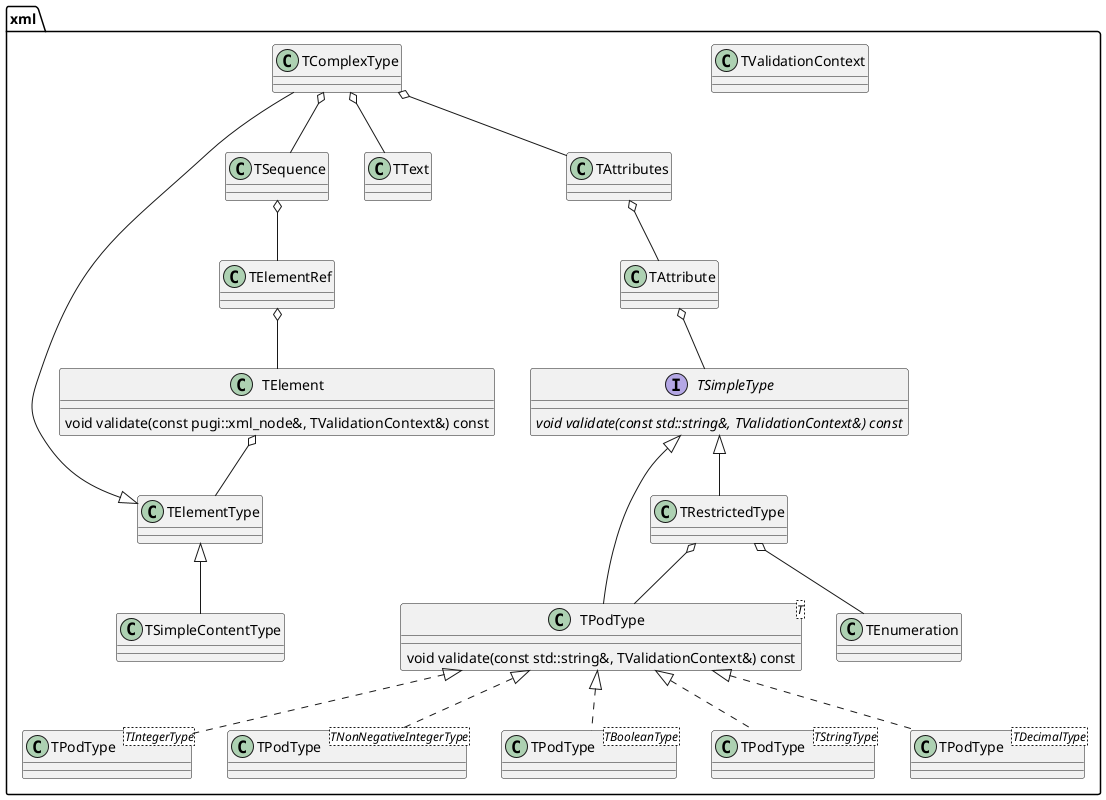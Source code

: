 @startuml Schema Validator

namespace xml {

class TValidationContext


interface TSimpleType {
  {abstract} void validate(const std::string&, TValidationContext&) const
}


class TPodType<T> {
  void validate(const std::string&, TValidationContext&) const
}

class "TPodType<TIntegerType>" as ATIntegerType
class "TPodType<TNonNegativeIntegerType>" as ATNonNegativeIntegerType
class "TPodType<TBooleanType>" as ATBooleanType
class "TPodType<TStringType>" as ATStringType
class "TPodType<TDecimalType>" as ATDecimalType

TSimpleType <|-- TPodType
TPodType <|.. ATIntegerType
TPodType <|.. ATNonNegativeIntegerType
TPodType <|.. ATBooleanType
TPodType <|.. ATStringType
TPodType <|.. ATDecimalType

class TElementType
class TComplexType
class TSimpleContentType

TElementType <|-- TComplexType
TElementType <|-- TSimpleContentType

class TAttribute
class TSequence
class TText
class TAttributes

TComplexType o-- TSequence
TComplexType o-- TAttributes
TComplexType o-- TText

TAttribute o-- TSimpleType
TAttributes o-- TAttribute

class TElement {
  void validate(const pugi::xml_node&, TValidationContext&) const
}

TElement o-- TElementType

class TElementRef

TElementRef o-- TElement

TSequence o-- TElementRef

class TRestrictedType

TRestrictedType o-- TPodType
TSimpleType <|-- TRestrictedType

class TEnumeration

TRestrictedType o-- TEnumeration

}

@enduml
